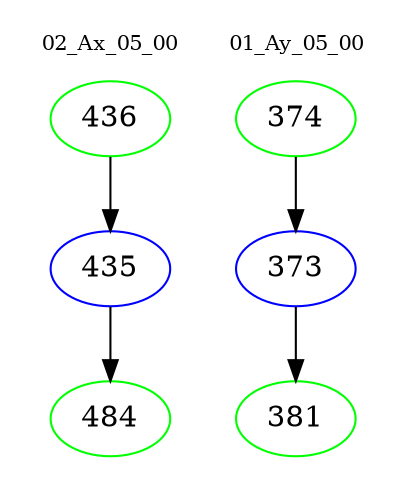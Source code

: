 digraph{
subgraph cluster_0 {
color = white
label = "02_Ax_05_00";
fontsize=10;
T0_436 [label="436", color="green"]
T0_436 -> T0_435 [color="black"]
T0_435 [label="435", color="blue"]
T0_435 -> T0_484 [color="black"]
T0_484 [label="484", color="green"]
}
subgraph cluster_1 {
color = white
label = "01_Ay_05_00";
fontsize=10;
T1_374 [label="374", color="green"]
T1_374 -> T1_373 [color="black"]
T1_373 [label="373", color="blue"]
T1_373 -> T1_381 [color="black"]
T1_381 [label="381", color="green"]
}
}
